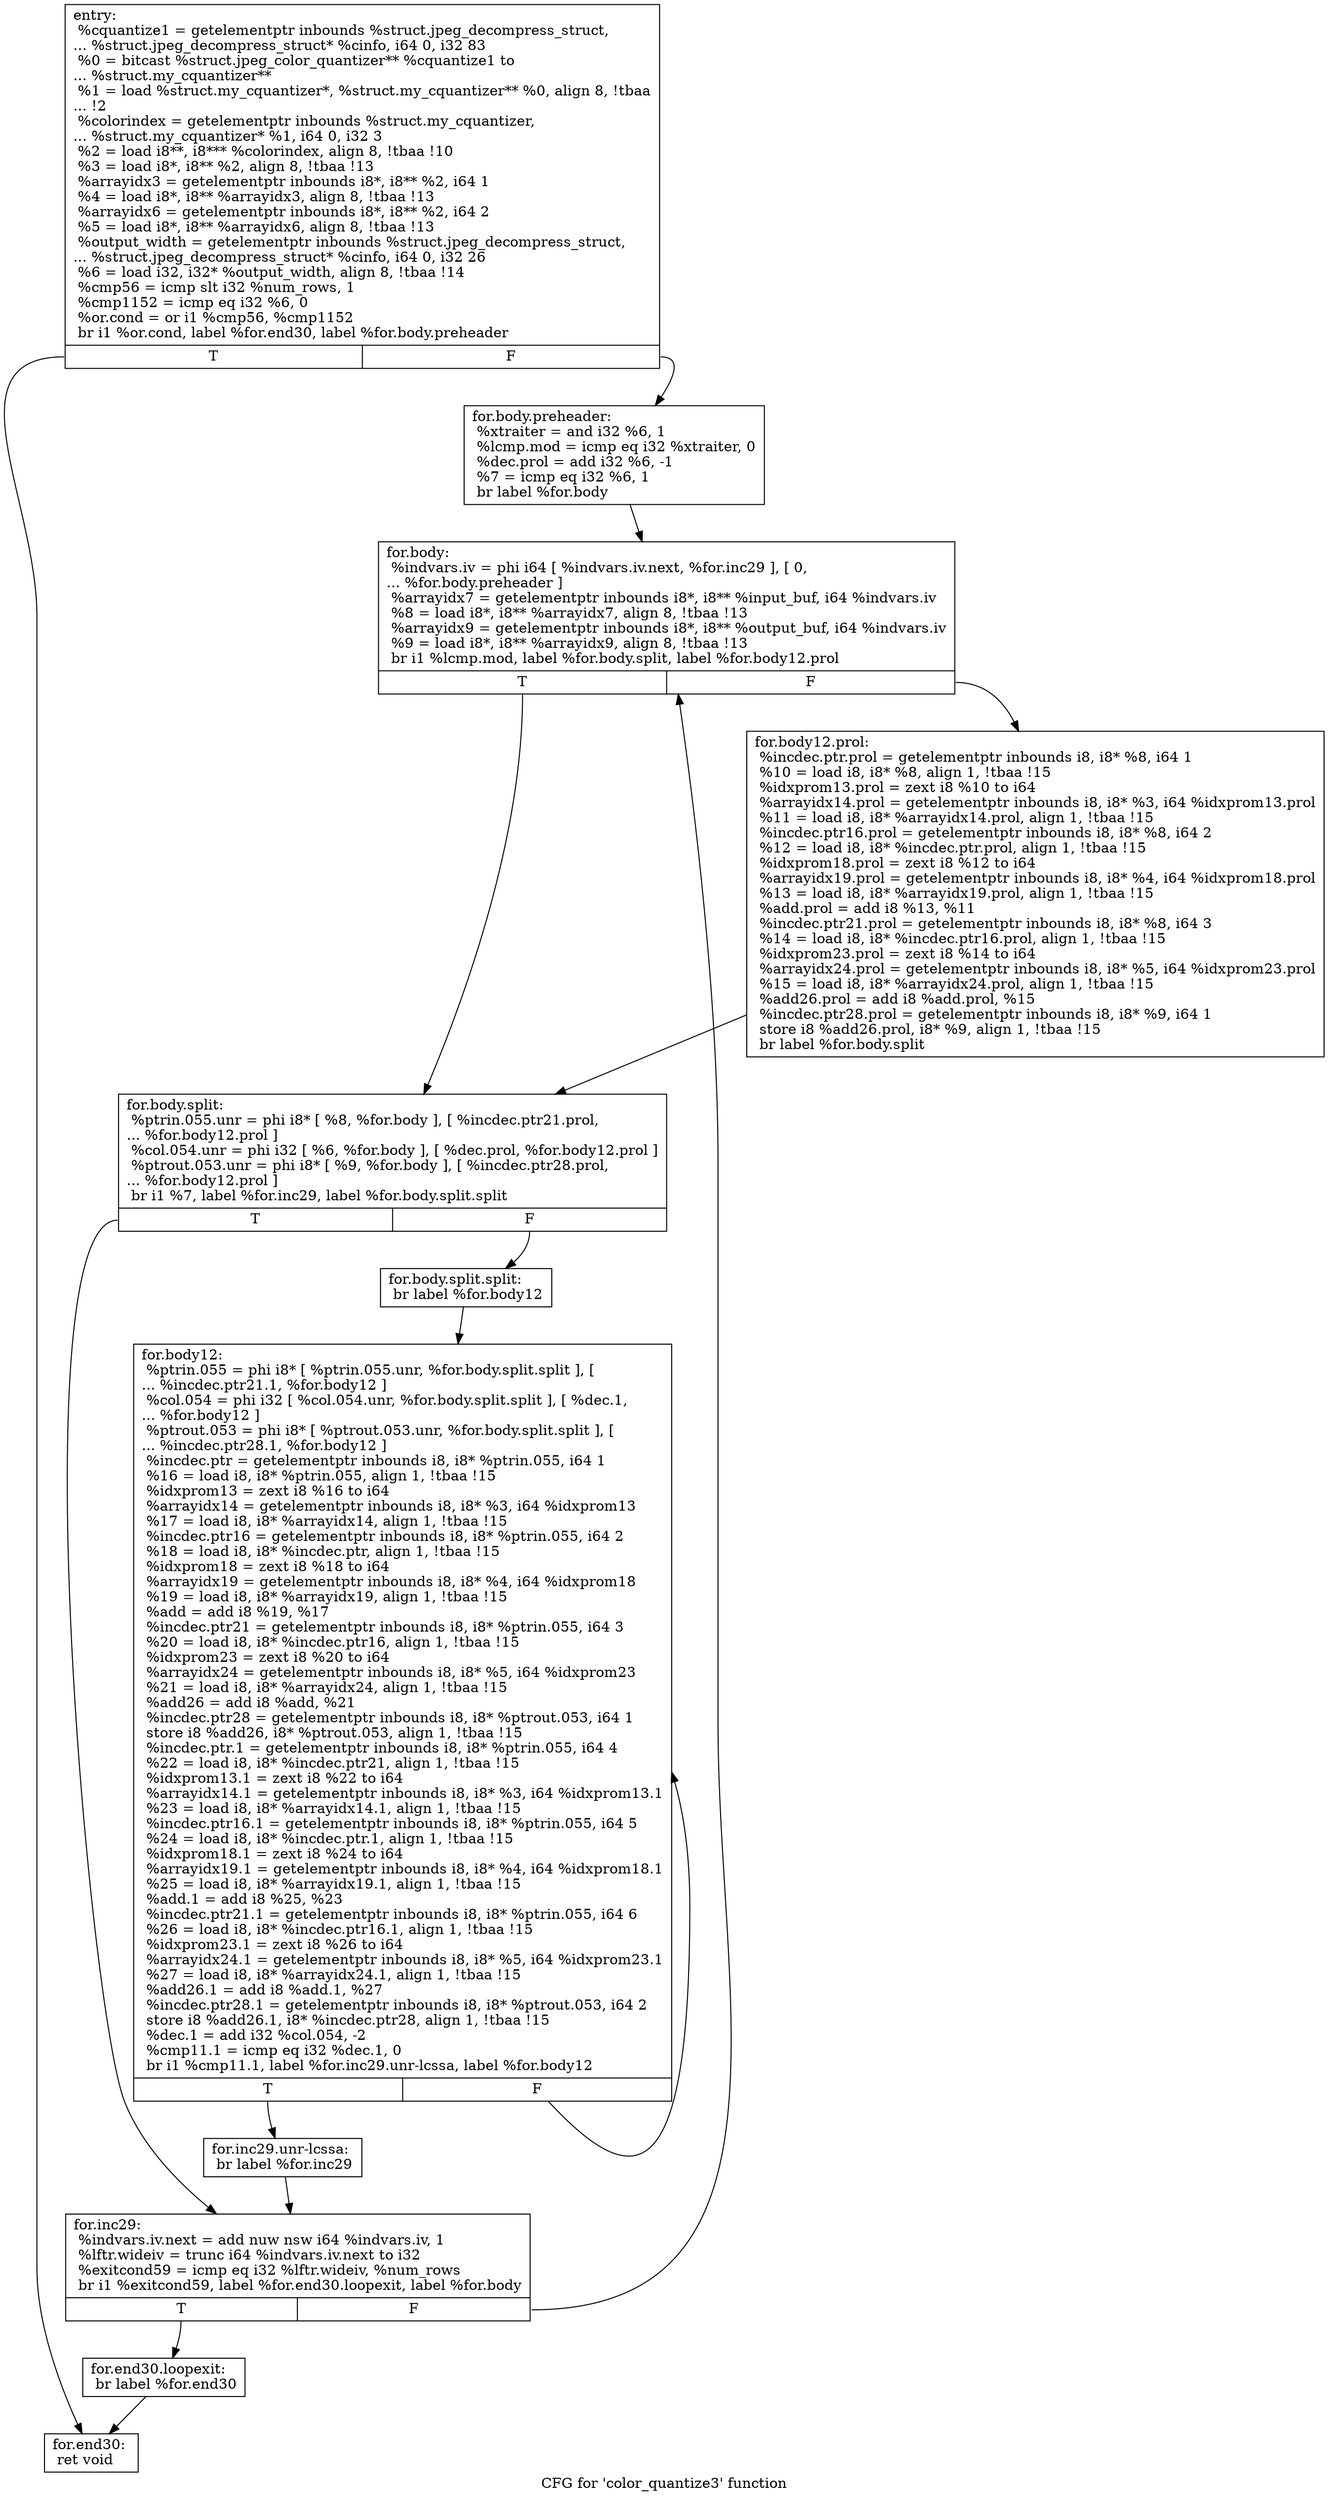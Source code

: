 digraph "CFG for 'color_quantize3' function" {
	label="CFG for 'color_quantize3' function";

	Node0x6a52770 [shape=record,label="{entry:\l  %cquantize1 = getelementptr inbounds %struct.jpeg_decompress_struct,\l... %struct.jpeg_decompress_struct* %cinfo, i64 0, i32 83\l  %0 = bitcast %struct.jpeg_color_quantizer** %cquantize1 to\l... %struct.my_cquantizer**\l  %1 = load %struct.my_cquantizer*, %struct.my_cquantizer** %0, align 8, !tbaa\l... !2\l  %colorindex = getelementptr inbounds %struct.my_cquantizer,\l... %struct.my_cquantizer* %1, i64 0, i32 3\l  %2 = load i8**, i8*** %colorindex, align 8, !tbaa !10\l  %3 = load i8*, i8** %2, align 8, !tbaa !13\l  %arrayidx3 = getelementptr inbounds i8*, i8** %2, i64 1\l  %4 = load i8*, i8** %arrayidx3, align 8, !tbaa !13\l  %arrayidx6 = getelementptr inbounds i8*, i8** %2, i64 2\l  %5 = load i8*, i8** %arrayidx6, align 8, !tbaa !13\l  %output_width = getelementptr inbounds %struct.jpeg_decompress_struct,\l... %struct.jpeg_decompress_struct* %cinfo, i64 0, i32 26\l  %6 = load i32, i32* %output_width, align 8, !tbaa !14\l  %cmp56 = icmp slt i32 %num_rows, 1\l  %cmp1152 = icmp eq i32 %6, 0\l  %or.cond = or i1 %cmp56, %cmp1152\l  br i1 %or.cond, label %for.end30, label %for.body.preheader\l|{<s0>T|<s1>F}}"];
	Node0x6a52770:s0 -> Node0x6a52690;
	Node0x6a52770:s1 -> Node0x6a53120;
	Node0x6a53120 [shape=record,label="{for.body.preheader:                               \l  %xtraiter = and i32 %6, 1\l  %lcmp.mod = icmp eq i32 %xtraiter, 0\l  %dec.prol = add i32 %6, -1\l  %7 = icmp eq i32 %6, 1\l  br label %for.body\l}"];
	Node0x6a53120 -> Node0x6a53540;
	Node0x6a53540 [shape=record,label="{for.body:                                         \l  %indvars.iv = phi i64 [ %indvars.iv.next, %for.inc29 ], [ 0,\l... %for.body.preheader ]\l  %arrayidx7 = getelementptr inbounds i8*, i8** %input_buf, i64 %indvars.iv\l  %8 = load i8*, i8** %arrayidx7, align 8, !tbaa !13\l  %arrayidx9 = getelementptr inbounds i8*, i8** %output_buf, i64 %indvars.iv\l  %9 = load i8*, i8** %arrayidx9, align 8, !tbaa !13\l  br i1 %lcmp.mod, label %for.body.split, label %for.body12.prol\l|{<s0>T|<s1>F}}"];
	Node0x6a53540:s0 -> Node0x6a52b40;
	Node0x6a53540:s1 -> Node0x6a53b40;
	Node0x6a53b40 [shape=record,label="{for.body12.prol:                                  \l  %incdec.ptr.prol = getelementptr inbounds i8, i8* %8, i64 1\l  %10 = load i8, i8* %8, align 1, !tbaa !15\l  %idxprom13.prol = zext i8 %10 to i64\l  %arrayidx14.prol = getelementptr inbounds i8, i8* %3, i64 %idxprom13.prol\l  %11 = load i8, i8* %arrayidx14.prol, align 1, !tbaa !15\l  %incdec.ptr16.prol = getelementptr inbounds i8, i8* %8, i64 2\l  %12 = load i8, i8* %incdec.ptr.prol, align 1, !tbaa !15\l  %idxprom18.prol = zext i8 %12 to i64\l  %arrayidx19.prol = getelementptr inbounds i8, i8* %4, i64 %idxprom18.prol\l  %13 = load i8, i8* %arrayidx19.prol, align 1, !tbaa !15\l  %add.prol = add i8 %13, %11\l  %incdec.ptr21.prol = getelementptr inbounds i8, i8* %8, i64 3\l  %14 = load i8, i8* %incdec.ptr16.prol, align 1, !tbaa !15\l  %idxprom23.prol = zext i8 %14 to i64\l  %arrayidx24.prol = getelementptr inbounds i8, i8* %5, i64 %idxprom23.prol\l  %15 = load i8, i8* %arrayidx24.prol, align 1, !tbaa !15\l  %add26.prol = add i8 %add.prol, %15\l  %incdec.ptr28.prol = getelementptr inbounds i8, i8* %9, i64 1\l  store i8 %add26.prol, i8* %9, align 1, !tbaa !15\l  br label %for.body.split\l}"];
	Node0x6a53b40 -> Node0x6a52b40;
	Node0x6a52b40 [shape=record,label="{for.body.split:                                   \l  %ptrin.055.unr = phi i8* [ %8, %for.body ], [ %incdec.ptr21.prol,\l... %for.body12.prol ]\l  %col.054.unr = phi i32 [ %6, %for.body ], [ %dec.prol, %for.body12.prol ]\l  %ptrout.053.unr = phi i8* [ %9, %for.body ], [ %incdec.ptr28.prol,\l... %for.body12.prol ]\l  br i1 %7, label %for.inc29, label %for.body.split.split\l|{<s0>T|<s1>F}}"];
	Node0x6a52b40:s0 -> Node0x6a53620;
	Node0x6a52b40:s1 -> Node0x6a54bd0;
	Node0x6a54bd0 [shape=record,label="{for.body.split.split:                             \l  br label %for.body12\l}"];
	Node0x6a54bd0 -> Node0x6a54d40;
	Node0x6a54d40 [shape=record,label="{for.body12:                                       \l  %ptrin.055 = phi i8* [ %ptrin.055.unr, %for.body.split.split ], [\l... %incdec.ptr21.1, %for.body12 ]\l  %col.054 = phi i32 [ %col.054.unr, %for.body.split.split ], [ %dec.1,\l... %for.body12 ]\l  %ptrout.053 = phi i8* [ %ptrout.053.unr, %for.body.split.split ], [\l... %incdec.ptr28.1, %for.body12 ]\l  %incdec.ptr = getelementptr inbounds i8, i8* %ptrin.055, i64 1\l  %16 = load i8, i8* %ptrin.055, align 1, !tbaa !15\l  %idxprom13 = zext i8 %16 to i64\l  %arrayidx14 = getelementptr inbounds i8, i8* %3, i64 %idxprom13\l  %17 = load i8, i8* %arrayidx14, align 1, !tbaa !15\l  %incdec.ptr16 = getelementptr inbounds i8, i8* %ptrin.055, i64 2\l  %18 = load i8, i8* %incdec.ptr, align 1, !tbaa !15\l  %idxprom18 = zext i8 %18 to i64\l  %arrayidx19 = getelementptr inbounds i8, i8* %4, i64 %idxprom18\l  %19 = load i8, i8* %arrayidx19, align 1, !tbaa !15\l  %add = add i8 %19, %17\l  %incdec.ptr21 = getelementptr inbounds i8, i8* %ptrin.055, i64 3\l  %20 = load i8, i8* %incdec.ptr16, align 1, !tbaa !15\l  %idxprom23 = zext i8 %20 to i64\l  %arrayidx24 = getelementptr inbounds i8, i8* %5, i64 %idxprom23\l  %21 = load i8, i8* %arrayidx24, align 1, !tbaa !15\l  %add26 = add i8 %add, %21\l  %incdec.ptr28 = getelementptr inbounds i8, i8* %ptrout.053, i64 1\l  store i8 %add26, i8* %ptrout.053, align 1, !tbaa !15\l  %incdec.ptr.1 = getelementptr inbounds i8, i8* %ptrin.055, i64 4\l  %22 = load i8, i8* %incdec.ptr21, align 1, !tbaa !15\l  %idxprom13.1 = zext i8 %22 to i64\l  %arrayidx14.1 = getelementptr inbounds i8, i8* %3, i64 %idxprom13.1\l  %23 = load i8, i8* %arrayidx14.1, align 1, !tbaa !15\l  %incdec.ptr16.1 = getelementptr inbounds i8, i8* %ptrin.055, i64 5\l  %24 = load i8, i8* %incdec.ptr.1, align 1, !tbaa !15\l  %idxprom18.1 = zext i8 %24 to i64\l  %arrayidx19.1 = getelementptr inbounds i8, i8* %4, i64 %idxprom18.1\l  %25 = load i8, i8* %arrayidx19.1, align 1, !tbaa !15\l  %add.1 = add i8 %25, %23\l  %incdec.ptr21.1 = getelementptr inbounds i8, i8* %ptrin.055, i64 6\l  %26 = load i8, i8* %incdec.ptr16.1, align 1, !tbaa !15\l  %idxprom23.1 = zext i8 %26 to i64\l  %arrayidx24.1 = getelementptr inbounds i8, i8* %5, i64 %idxprom23.1\l  %27 = load i8, i8* %arrayidx24.1, align 1, !tbaa !15\l  %add26.1 = add i8 %add.1, %27\l  %incdec.ptr28.1 = getelementptr inbounds i8, i8* %ptrout.053, i64 2\l  store i8 %add26.1, i8* %incdec.ptr28, align 1, !tbaa !15\l  %dec.1 = add i32 %col.054, -2\l  %cmp11.1 = icmp eq i32 %dec.1, 0\l  br i1 %cmp11.1, label %for.inc29.unr-lcssa, label %for.body12\l|{<s0>T|<s1>F}}"];
	Node0x6a54d40:s0 -> Node0x6a56c80;
	Node0x6a54d40:s1 -> Node0x6a54d40;
	Node0x6a56c80 [shape=record,label="{for.inc29.unr-lcssa:                              \l  br label %for.inc29\l}"];
	Node0x6a56c80 -> Node0x6a53620;
	Node0x6a53620 [shape=record,label="{for.inc29:                                        \l  %indvars.iv.next = add nuw nsw i64 %indvars.iv, 1\l  %lftr.wideiv = trunc i64 %indvars.iv.next to i32\l  %exitcond59 = icmp eq i32 %lftr.wideiv, %num_rows\l  br i1 %exitcond59, label %for.end30.loopexit, label %for.body\l|{<s0>T|<s1>F}}"];
	Node0x6a53620:s0 -> Node0x6a56f10;
	Node0x6a53620:s1 -> Node0x6a53540;
	Node0x6a56f10 [shape=record,label="{for.end30.loopexit:                               \l  br label %for.end30\l}"];
	Node0x6a56f10 -> Node0x6a52690;
	Node0x6a52690 [shape=record,label="{for.end30:                                        \l  ret void\l}"];
}
